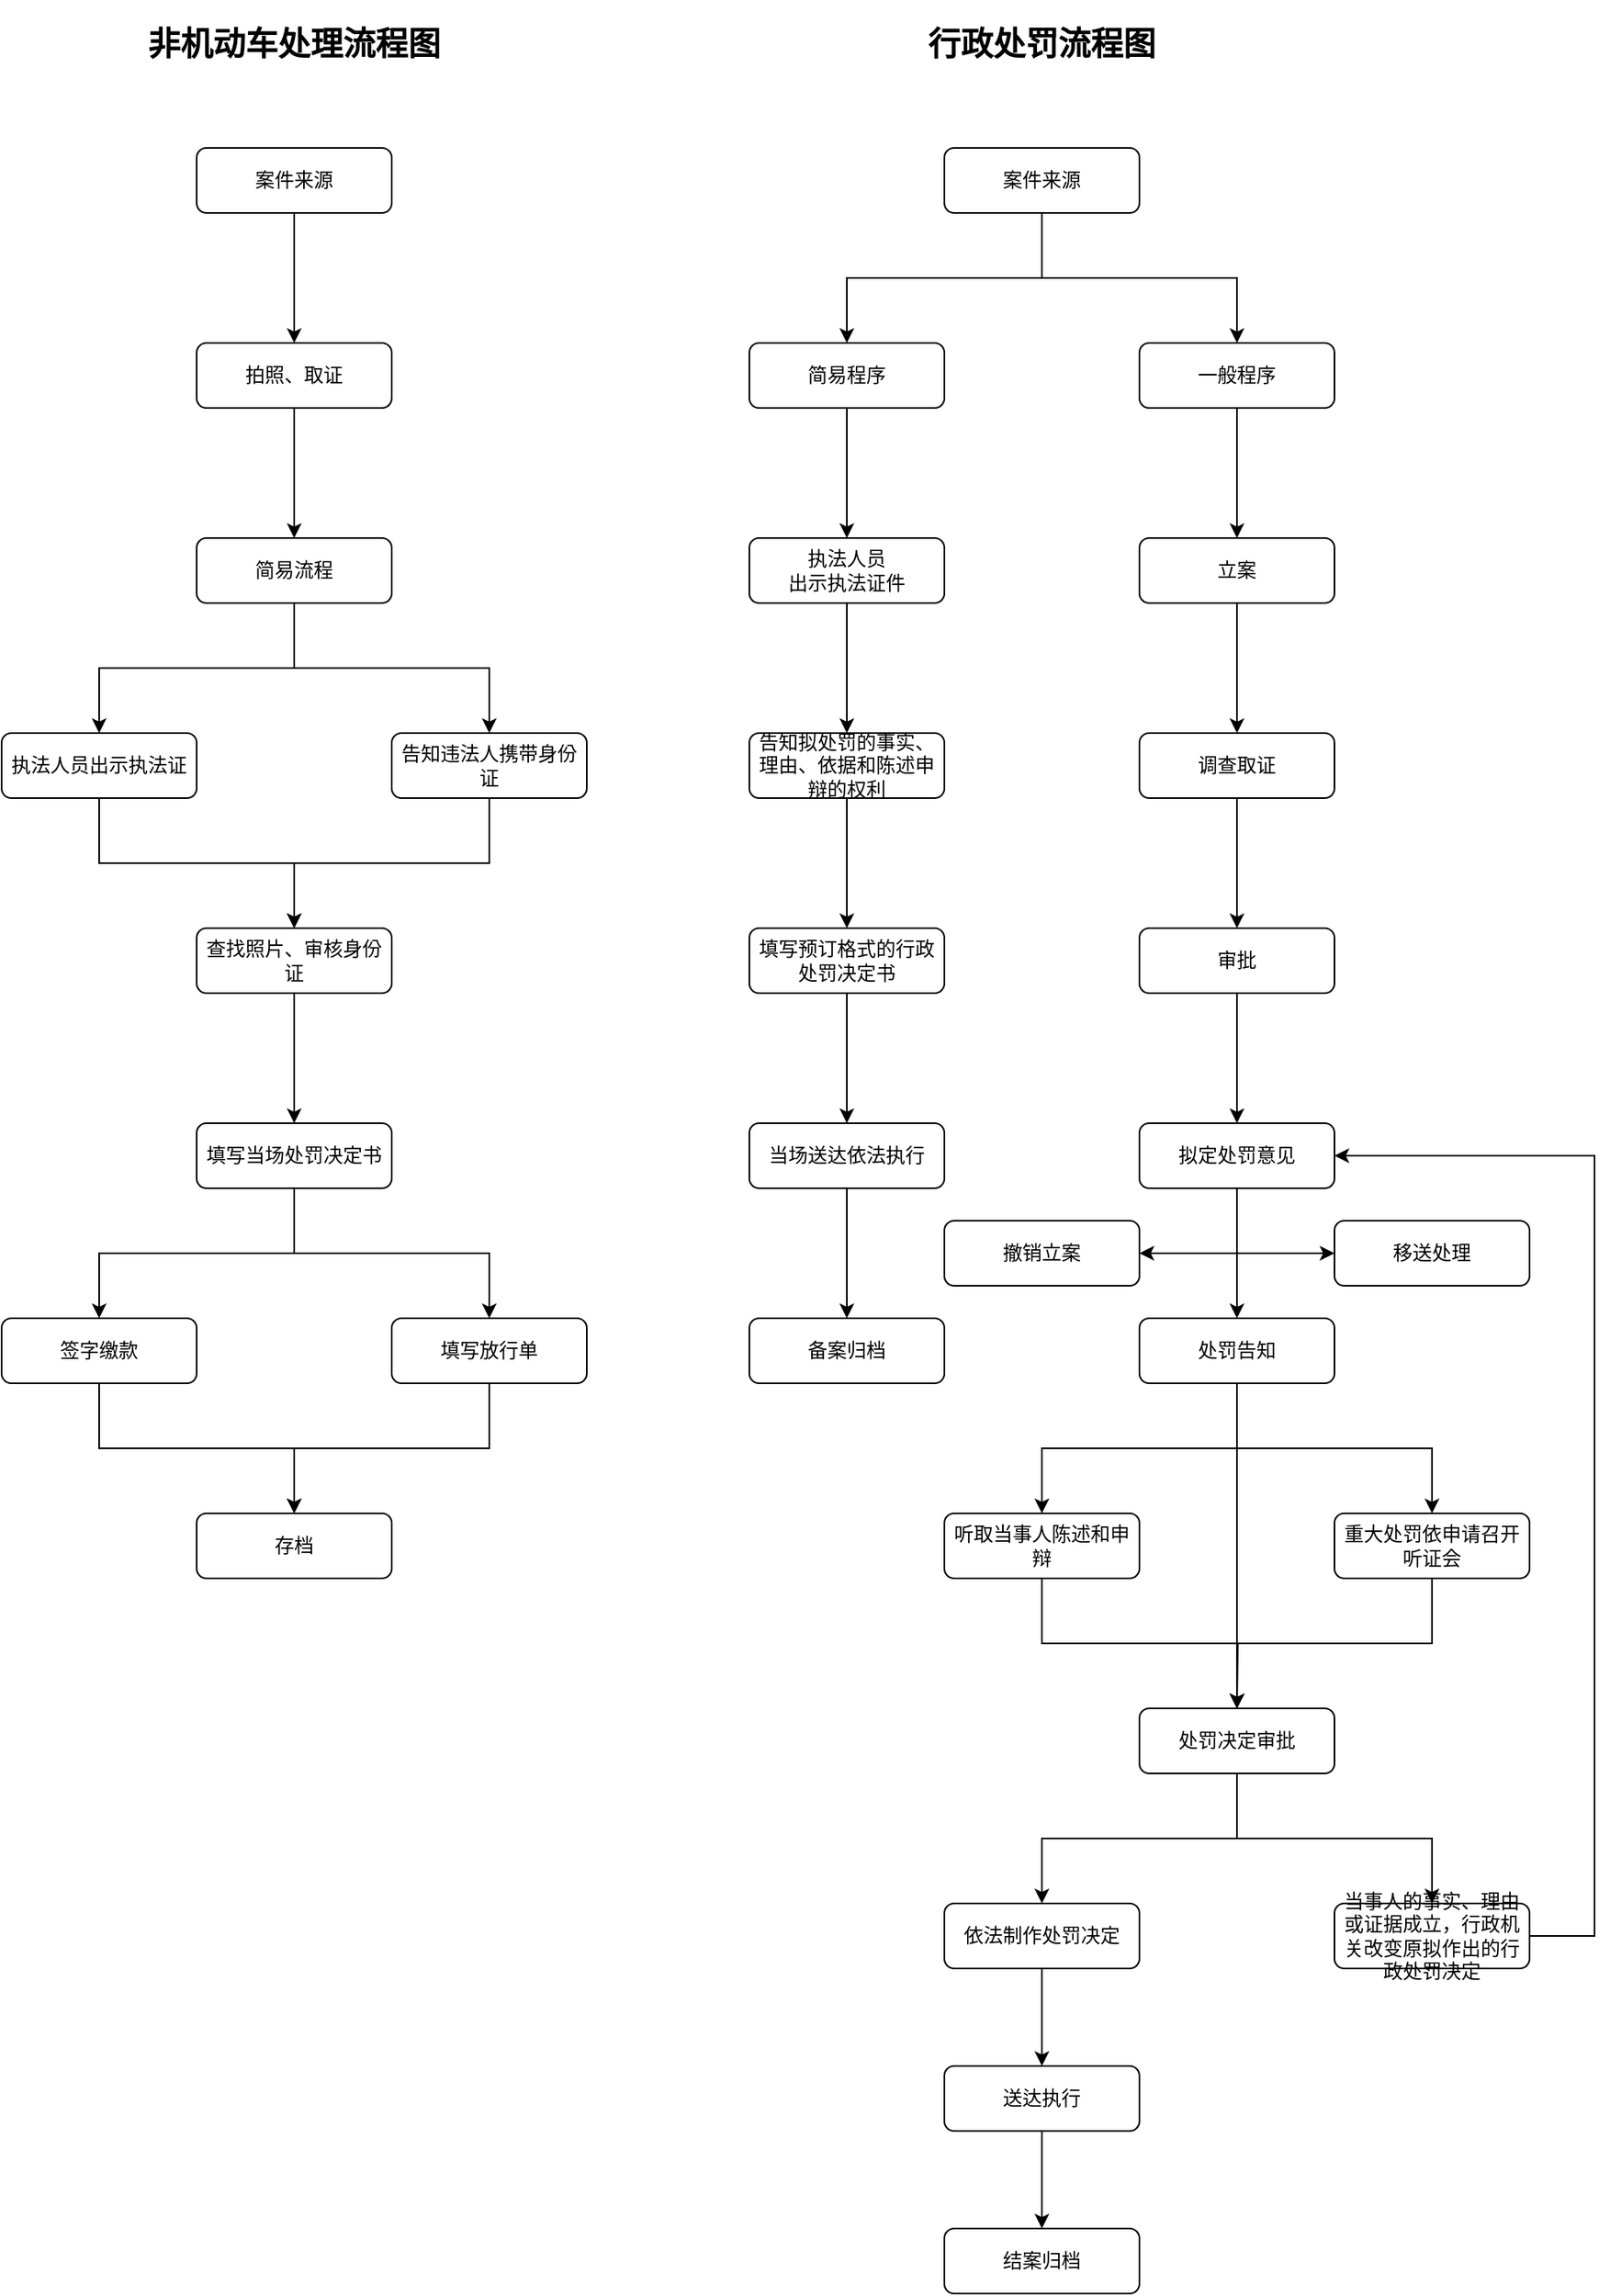 <mxfile version="20.0.1" type="github">
  <diagram id="C5RBs43oDa-KdzZeNtuy" name="Page-1">
    <mxGraphModel dx="1422" dy="762" grid="1" gridSize="10" guides="1" tooltips="1" connect="1" arrows="1" fold="1" page="1" pageScale="1" pageWidth="827" pageHeight="1169" math="0" shadow="0">
      <root>
        <mxCell id="WIyWlLk6GJQsqaUBKTNV-0" />
        <mxCell id="WIyWlLk6GJQsqaUBKTNV-1" parent="WIyWlLk6GJQsqaUBKTNV-0" />
        <mxCell id="Cn3ge6LVzbtPTEH3k1_--30" value="" style="edgeStyle=orthogonalEdgeStyle;rounded=0;orthogonalLoop=1;jettySize=auto;html=1;fontSize=20;" edge="1" parent="WIyWlLk6GJQsqaUBKTNV-1" source="WIyWlLk6GJQsqaUBKTNV-3" target="Cn3ge6LVzbtPTEH3k1_--29">
          <mxGeometry relative="1" as="geometry" />
        </mxCell>
        <mxCell id="Cn3ge6LVzbtPTEH3k1_--34" value="" style="edgeStyle=orthogonalEdgeStyle;rounded=0;orthogonalLoop=1;jettySize=auto;html=1;fontSize=20;" edge="1" parent="WIyWlLk6GJQsqaUBKTNV-1" source="WIyWlLk6GJQsqaUBKTNV-3" target="Cn3ge6LVzbtPTEH3k1_--33">
          <mxGeometry relative="1" as="geometry" />
        </mxCell>
        <mxCell id="WIyWlLk6GJQsqaUBKTNV-3" value="案件来源" style="rounded=1;whiteSpace=wrap;html=1;fontSize=12;glass=0;strokeWidth=1;shadow=0;" parent="WIyWlLk6GJQsqaUBKTNV-1" vertex="1">
          <mxGeometry x="580" y="110" width="120" height="40" as="geometry" />
        </mxCell>
        <mxCell id="Cn3ge6LVzbtPTEH3k1_--25" value="" style="group" vertex="1" connectable="0" parent="WIyWlLk6GJQsqaUBKTNV-1">
          <mxGeometry y="110" width="360" height="880" as="geometry" />
        </mxCell>
        <mxCell id="Cn3ge6LVzbtPTEH3k1_--0" value="案件来源" style="rounded=1;whiteSpace=wrap;html=1;fontSize=12;glass=0;strokeWidth=1;shadow=0;" vertex="1" parent="Cn3ge6LVzbtPTEH3k1_--25">
          <mxGeometry x="120" width="120" height="40" as="geometry" />
        </mxCell>
        <mxCell id="Cn3ge6LVzbtPTEH3k1_--5" value="拍照、取证" style="rounded=1;whiteSpace=wrap;html=1;fontSize=12;glass=0;strokeWidth=1;shadow=0;" vertex="1" parent="Cn3ge6LVzbtPTEH3k1_--25">
          <mxGeometry x="120" y="120" width="120" height="40" as="geometry" />
        </mxCell>
        <mxCell id="Cn3ge6LVzbtPTEH3k1_--6" value="" style="edgeStyle=orthogonalEdgeStyle;rounded=0;orthogonalLoop=1;jettySize=auto;html=1;" edge="1" parent="Cn3ge6LVzbtPTEH3k1_--25" source="Cn3ge6LVzbtPTEH3k1_--0" target="Cn3ge6LVzbtPTEH3k1_--5">
          <mxGeometry relative="1" as="geometry" />
        </mxCell>
        <mxCell id="Cn3ge6LVzbtPTEH3k1_--7" value="简易流程" style="rounded=1;whiteSpace=wrap;html=1;fontSize=12;glass=0;strokeWidth=1;shadow=0;" vertex="1" parent="Cn3ge6LVzbtPTEH3k1_--25">
          <mxGeometry x="120" y="240" width="120" height="40" as="geometry" />
        </mxCell>
        <mxCell id="Cn3ge6LVzbtPTEH3k1_--8" value="" style="edgeStyle=orthogonalEdgeStyle;rounded=0;orthogonalLoop=1;jettySize=auto;html=1;" edge="1" parent="Cn3ge6LVzbtPTEH3k1_--25" source="Cn3ge6LVzbtPTEH3k1_--5" target="Cn3ge6LVzbtPTEH3k1_--7">
          <mxGeometry relative="1" as="geometry" />
        </mxCell>
        <mxCell id="Cn3ge6LVzbtPTEH3k1_--9" value="执法人员出示执法证" style="rounded=1;whiteSpace=wrap;html=1;fontSize=12;glass=0;strokeWidth=1;shadow=0;" vertex="1" parent="Cn3ge6LVzbtPTEH3k1_--25">
          <mxGeometry y="360" width="120" height="40" as="geometry" />
        </mxCell>
        <mxCell id="Cn3ge6LVzbtPTEH3k1_--10" value="" style="edgeStyle=orthogonalEdgeStyle;rounded=0;orthogonalLoop=1;jettySize=auto;html=1;" edge="1" parent="Cn3ge6LVzbtPTEH3k1_--25" source="Cn3ge6LVzbtPTEH3k1_--7" target="Cn3ge6LVzbtPTEH3k1_--9">
          <mxGeometry relative="1" as="geometry" />
        </mxCell>
        <mxCell id="Cn3ge6LVzbtPTEH3k1_--11" value="查找照片、审核身份证" style="rounded=1;whiteSpace=wrap;html=1;fontSize=12;glass=0;strokeWidth=1;shadow=0;" vertex="1" parent="Cn3ge6LVzbtPTEH3k1_--25">
          <mxGeometry x="120" y="480" width="120" height="40" as="geometry" />
        </mxCell>
        <mxCell id="Cn3ge6LVzbtPTEH3k1_--12" value="" style="edgeStyle=orthogonalEdgeStyle;rounded=0;orthogonalLoop=1;jettySize=auto;html=1;" edge="1" parent="Cn3ge6LVzbtPTEH3k1_--25" source="Cn3ge6LVzbtPTEH3k1_--9" target="Cn3ge6LVzbtPTEH3k1_--11">
          <mxGeometry relative="1" as="geometry" />
        </mxCell>
        <mxCell id="Cn3ge6LVzbtPTEH3k1_--15" style="edgeStyle=orthogonalEdgeStyle;rounded=0;orthogonalLoop=1;jettySize=auto;html=1;entryX=0.5;entryY=0;entryDx=0;entryDy=0;" edge="1" parent="Cn3ge6LVzbtPTEH3k1_--25" source="Cn3ge6LVzbtPTEH3k1_--13" target="Cn3ge6LVzbtPTEH3k1_--11">
          <mxGeometry relative="1" as="geometry" />
        </mxCell>
        <mxCell id="Cn3ge6LVzbtPTEH3k1_--13" value="告知违法人携带身份证" style="rounded=1;whiteSpace=wrap;html=1;fontSize=12;glass=0;strokeWidth=1;shadow=0;" vertex="1" parent="Cn3ge6LVzbtPTEH3k1_--25">
          <mxGeometry x="240" y="360" width="120" height="40" as="geometry" />
        </mxCell>
        <mxCell id="Cn3ge6LVzbtPTEH3k1_--14" value="" style="edgeStyle=orthogonalEdgeStyle;rounded=0;orthogonalLoop=1;jettySize=auto;html=1;" edge="1" parent="Cn3ge6LVzbtPTEH3k1_--25" source="Cn3ge6LVzbtPTEH3k1_--7" target="Cn3ge6LVzbtPTEH3k1_--13">
          <mxGeometry relative="1" as="geometry" />
        </mxCell>
        <mxCell id="Cn3ge6LVzbtPTEH3k1_--16" value="填写当场处罚决定书" style="rounded=1;whiteSpace=wrap;html=1;fontSize=12;glass=0;strokeWidth=1;shadow=0;" vertex="1" parent="Cn3ge6LVzbtPTEH3k1_--25">
          <mxGeometry x="120" y="600" width="120" height="40" as="geometry" />
        </mxCell>
        <mxCell id="Cn3ge6LVzbtPTEH3k1_--17" value="" style="edgeStyle=orthogonalEdgeStyle;rounded=0;orthogonalLoop=1;jettySize=auto;html=1;" edge="1" parent="Cn3ge6LVzbtPTEH3k1_--25" source="Cn3ge6LVzbtPTEH3k1_--11" target="Cn3ge6LVzbtPTEH3k1_--16">
          <mxGeometry relative="1" as="geometry" />
        </mxCell>
        <mxCell id="Cn3ge6LVzbtPTEH3k1_--18" value="签字缴款" style="rounded=1;whiteSpace=wrap;html=1;fontSize=12;glass=0;strokeWidth=1;shadow=0;" vertex="1" parent="Cn3ge6LVzbtPTEH3k1_--25">
          <mxGeometry y="720" width="120" height="40" as="geometry" />
        </mxCell>
        <mxCell id="Cn3ge6LVzbtPTEH3k1_--19" value="" style="edgeStyle=orthogonalEdgeStyle;rounded=0;orthogonalLoop=1;jettySize=auto;html=1;" edge="1" parent="Cn3ge6LVzbtPTEH3k1_--25" source="Cn3ge6LVzbtPTEH3k1_--16" target="Cn3ge6LVzbtPTEH3k1_--18">
          <mxGeometry relative="1" as="geometry" />
        </mxCell>
        <mxCell id="Cn3ge6LVzbtPTEH3k1_--20" value="填写放行单" style="rounded=1;whiteSpace=wrap;html=1;fontSize=12;glass=0;strokeWidth=1;shadow=0;" vertex="1" parent="Cn3ge6LVzbtPTEH3k1_--25">
          <mxGeometry x="240" y="720" width="120" height="40" as="geometry" />
        </mxCell>
        <mxCell id="Cn3ge6LVzbtPTEH3k1_--21" value="" style="edgeStyle=orthogonalEdgeStyle;rounded=0;orthogonalLoop=1;jettySize=auto;html=1;" edge="1" parent="Cn3ge6LVzbtPTEH3k1_--25" source="Cn3ge6LVzbtPTEH3k1_--16" target="Cn3ge6LVzbtPTEH3k1_--20">
          <mxGeometry relative="1" as="geometry" />
        </mxCell>
        <mxCell id="Cn3ge6LVzbtPTEH3k1_--22" value="存档" style="rounded=1;whiteSpace=wrap;html=1;fontSize=12;glass=0;strokeWidth=1;shadow=0;" vertex="1" parent="Cn3ge6LVzbtPTEH3k1_--25">
          <mxGeometry x="120" y="840" width="120" height="40" as="geometry" />
        </mxCell>
        <mxCell id="Cn3ge6LVzbtPTEH3k1_--23" value="" style="edgeStyle=orthogonalEdgeStyle;rounded=0;orthogonalLoop=1;jettySize=auto;html=1;" edge="1" parent="Cn3ge6LVzbtPTEH3k1_--25" source="Cn3ge6LVzbtPTEH3k1_--18" target="Cn3ge6LVzbtPTEH3k1_--22">
          <mxGeometry relative="1" as="geometry" />
        </mxCell>
        <mxCell id="Cn3ge6LVzbtPTEH3k1_--24" style="edgeStyle=orthogonalEdgeStyle;rounded=0;orthogonalLoop=1;jettySize=auto;html=1;entryX=0.5;entryY=0;entryDx=0;entryDy=0;" edge="1" parent="Cn3ge6LVzbtPTEH3k1_--25" source="Cn3ge6LVzbtPTEH3k1_--20" target="Cn3ge6LVzbtPTEH3k1_--22">
          <mxGeometry relative="1" as="geometry" />
        </mxCell>
        <mxCell id="Cn3ge6LVzbtPTEH3k1_--28" value="&lt;h1 style=&quot;text-align: left; font-size: 20px;&quot;&gt;非机动车处理流程图&lt;/h1&gt;" style="text;html=1;strokeColor=none;fillColor=none;align=center;verticalAlign=middle;whiteSpace=wrap;rounded=0;fontSize=20;" vertex="1" parent="WIyWlLk6GJQsqaUBKTNV-1">
          <mxGeometry x="55" y="30" width="250" height="30" as="geometry" />
        </mxCell>
        <mxCell id="Cn3ge6LVzbtPTEH3k1_--32" value="" style="edgeStyle=orthogonalEdgeStyle;rounded=0;orthogonalLoop=1;jettySize=auto;html=1;fontSize=20;" edge="1" parent="WIyWlLk6GJQsqaUBKTNV-1" source="Cn3ge6LVzbtPTEH3k1_--29" target="Cn3ge6LVzbtPTEH3k1_--31">
          <mxGeometry relative="1" as="geometry" />
        </mxCell>
        <mxCell id="Cn3ge6LVzbtPTEH3k1_--29" value="简易程序" style="rounded=1;whiteSpace=wrap;html=1;fontSize=12;glass=0;strokeWidth=1;shadow=0;" vertex="1" parent="WIyWlLk6GJQsqaUBKTNV-1">
          <mxGeometry x="460" y="230" width="120" height="40" as="geometry" />
        </mxCell>
        <mxCell id="Cn3ge6LVzbtPTEH3k1_--69" value="" style="edgeStyle=orthogonalEdgeStyle;rounded=0;orthogonalLoop=1;jettySize=auto;html=1;fontSize=20;" edge="1" parent="WIyWlLk6GJQsqaUBKTNV-1" source="Cn3ge6LVzbtPTEH3k1_--31" target="Cn3ge6LVzbtPTEH3k1_--68">
          <mxGeometry relative="1" as="geometry" />
        </mxCell>
        <mxCell id="Cn3ge6LVzbtPTEH3k1_--31" value="执法人员&lt;br&gt;出示执法证件" style="rounded=1;whiteSpace=wrap;html=1;fontSize=12;glass=0;strokeWidth=1;shadow=0;" vertex="1" parent="WIyWlLk6GJQsqaUBKTNV-1">
          <mxGeometry x="460" y="350" width="120" height="40" as="geometry" />
        </mxCell>
        <mxCell id="Cn3ge6LVzbtPTEH3k1_--36" value="" style="edgeStyle=orthogonalEdgeStyle;rounded=0;orthogonalLoop=1;jettySize=auto;html=1;fontSize=20;" edge="1" parent="WIyWlLk6GJQsqaUBKTNV-1" source="Cn3ge6LVzbtPTEH3k1_--33" target="Cn3ge6LVzbtPTEH3k1_--35">
          <mxGeometry relative="1" as="geometry" />
        </mxCell>
        <mxCell id="Cn3ge6LVzbtPTEH3k1_--33" value="一般程序" style="rounded=1;whiteSpace=wrap;html=1;fontSize=12;glass=0;strokeWidth=1;shadow=0;" vertex="1" parent="WIyWlLk6GJQsqaUBKTNV-1">
          <mxGeometry x="700" y="230" width="120" height="40" as="geometry" />
        </mxCell>
        <mxCell id="Cn3ge6LVzbtPTEH3k1_--38" value="" style="edgeStyle=orthogonalEdgeStyle;rounded=0;orthogonalLoop=1;jettySize=auto;html=1;fontSize=20;" edge="1" parent="WIyWlLk6GJQsqaUBKTNV-1" source="Cn3ge6LVzbtPTEH3k1_--35" target="Cn3ge6LVzbtPTEH3k1_--37">
          <mxGeometry relative="1" as="geometry" />
        </mxCell>
        <mxCell id="Cn3ge6LVzbtPTEH3k1_--35" value="立案" style="rounded=1;whiteSpace=wrap;html=1;fontSize=12;glass=0;strokeWidth=1;shadow=0;" vertex="1" parent="WIyWlLk6GJQsqaUBKTNV-1">
          <mxGeometry x="700" y="350" width="120" height="40" as="geometry" />
        </mxCell>
        <mxCell id="Cn3ge6LVzbtPTEH3k1_--40" value="" style="edgeStyle=orthogonalEdgeStyle;rounded=0;orthogonalLoop=1;jettySize=auto;html=1;fontSize=20;" edge="1" parent="WIyWlLk6GJQsqaUBKTNV-1" source="Cn3ge6LVzbtPTEH3k1_--37" target="Cn3ge6LVzbtPTEH3k1_--39">
          <mxGeometry relative="1" as="geometry" />
        </mxCell>
        <mxCell id="Cn3ge6LVzbtPTEH3k1_--37" value="调查取证" style="rounded=1;whiteSpace=wrap;html=1;fontSize=12;glass=0;strokeWidth=1;shadow=0;" vertex="1" parent="WIyWlLk6GJQsqaUBKTNV-1">
          <mxGeometry x="700" y="470" width="120" height="40" as="geometry" />
        </mxCell>
        <mxCell id="Cn3ge6LVzbtPTEH3k1_--42" value="" style="edgeStyle=orthogonalEdgeStyle;rounded=0;orthogonalLoop=1;jettySize=auto;html=1;fontSize=20;" edge="1" parent="WIyWlLk6GJQsqaUBKTNV-1" source="Cn3ge6LVzbtPTEH3k1_--39" target="Cn3ge6LVzbtPTEH3k1_--41">
          <mxGeometry relative="1" as="geometry" />
        </mxCell>
        <mxCell id="Cn3ge6LVzbtPTEH3k1_--39" value="审批" style="rounded=1;whiteSpace=wrap;html=1;fontSize=12;glass=0;strokeWidth=1;shadow=0;" vertex="1" parent="WIyWlLk6GJQsqaUBKTNV-1">
          <mxGeometry x="700" y="590" width="120" height="40" as="geometry" />
        </mxCell>
        <mxCell id="Cn3ge6LVzbtPTEH3k1_--44" value="" style="edgeStyle=orthogonalEdgeStyle;rounded=0;orthogonalLoop=1;jettySize=auto;html=1;fontSize=20;" edge="1" parent="WIyWlLk6GJQsqaUBKTNV-1" source="Cn3ge6LVzbtPTEH3k1_--41" target="Cn3ge6LVzbtPTEH3k1_--43">
          <mxGeometry relative="1" as="geometry" />
        </mxCell>
        <mxCell id="Cn3ge6LVzbtPTEH3k1_--48" value="" style="edgeStyle=orthogonalEdgeStyle;rounded=0;orthogonalLoop=1;jettySize=auto;html=1;fontSize=20;" edge="1" parent="WIyWlLk6GJQsqaUBKTNV-1" source="Cn3ge6LVzbtPTEH3k1_--41" target="Cn3ge6LVzbtPTEH3k1_--47">
          <mxGeometry relative="1" as="geometry">
            <Array as="points">
              <mxPoint x="760" y="790" />
            </Array>
          </mxGeometry>
        </mxCell>
        <mxCell id="Cn3ge6LVzbtPTEH3k1_--81" style="edgeStyle=orthogonalEdgeStyle;rounded=0;orthogonalLoop=1;jettySize=auto;html=1;exitX=0.5;exitY=1;exitDx=0;exitDy=0;entryX=1;entryY=0.5;entryDx=0;entryDy=0;fontSize=20;" edge="1" parent="WIyWlLk6GJQsqaUBKTNV-1" source="Cn3ge6LVzbtPTEH3k1_--41" target="Cn3ge6LVzbtPTEH3k1_--45">
          <mxGeometry relative="1" as="geometry" />
        </mxCell>
        <mxCell id="Cn3ge6LVzbtPTEH3k1_--41" value="拟定处罚意见" style="rounded=1;whiteSpace=wrap;html=1;fontSize=12;glass=0;strokeWidth=1;shadow=0;" vertex="1" parent="WIyWlLk6GJQsqaUBKTNV-1">
          <mxGeometry x="700" y="710" width="120" height="40" as="geometry" />
        </mxCell>
        <mxCell id="Cn3ge6LVzbtPTEH3k1_--50" value="" style="edgeStyle=orthogonalEdgeStyle;rounded=0;orthogonalLoop=1;jettySize=auto;html=1;fontSize=20;entryX=0.5;entryY=0;entryDx=0;entryDy=0;" edge="1" parent="WIyWlLk6GJQsqaUBKTNV-1" source="Cn3ge6LVzbtPTEH3k1_--43" target="Cn3ge6LVzbtPTEH3k1_--55">
          <mxGeometry relative="1" as="geometry">
            <mxPoint x="760" y="950" as="targetPoint" />
          </mxGeometry>
        </mxCell>
        <mxCell id="Cn3ge6LVzbtPTEH3k1_--52" value="" style="edgeStyle=orthogonalEdgeStyle;rounded=0;orthogonalLoop=1;jettySize=auto;html=1;fontSize=20;" edge="1" parent="WIyWlLk6GJQsqaUBKTNV-1" source="Cn3ge6LVzbtPTEH3k1_--43" target="Cn3ge6LVzbtPTEH3k1_--51">
          <mxGeometry relative="1" as="geometry" />
        </mxCell>
        <mxCell id="Cn3ge6LVzbtPTEH3k1_--54" value="" style="edgeStyle=orthogonalEdgeStyle;rounded=0;orthogonalLoop=1;jettySize=auto;html=1;fontSize=20;" edge="1" parent="WIyWlLk6GJQsqaUBKTNV-1" source="Cn3ge6LVzbtPTEH3k1_--43" target="Cn3ge6LVzbtPTEH3k1_--53">
          <mxGeometry relative="1" as="geometry" />
        </mxCell>
        <mxCell id="Cn3ge6LVzbtPTEH3k1_--43" value="处罚告知" style="rounded=1;whiteSpace=wrap;html=1;fontSize=12;glass=0;strokeWidth=1;shadow=0;" vertex="1" parent="WIyWlLk6GJQsqaUBKTNV-1">
          <mxGeometry x="700" y="830" width="120" height="40" as="geometry" />
        </mxCell>
        <mxCell id="Cn3ge6LVzbtPTEH3k1_--45" value="撤销立案" style="rounded=1;whiteSpace=wrap;html=1;fontSize=12;glass=0;strokeWidth=1;shadow=0;" vertex="1" parent="WIyWlLk6GJQsqaUBKTNV-1">
          <mxGeometry x="580" y="770" width="120" height="40" as="geometry" />
        </mxCell>
        <mxCell id="Cn3ge6LVzbtPTEH3k1_--47" value="移送处理" style="rounded=1;whiteSpace=wrap;html=1;fontSize=12;glass=0;strokeWidth=1;shadow=0;" vertex="1" parent="WIyWlLk6GJQsqaUBKTNV-1">
          <mxGeometry x="820" y="770" width="120" height="40" as="geometry" />
        </mxCell>
        <mxCell id="Cn3ge6LVzbtPTEH3k1_--60" style="edgeStyle=orthogonalEdgeStyle;rounded=0;orthogonalLoop=1;jettySize=auto;html=1;exitX=0.5;exitY=1;exitDx=0;exitDy=0;entryX=0.5;entryY=0;entryDx=0;entryDy=0;fontSize=20;" edge="1" parent="WIyWlLk6GJQsqaUBKTNV-1" source="Cn3ge6LVzbtPTEH3k1_--51" target="Cn3ge6LVzbtPTEH3k1_--55">
          <mxGeometry relative="1" as="geometry" />
        </mxCell>
        <mxCell id="Cn3ge6LVzbtPTEH3k1_--51" value="听取当事人陈述和申辩" style="rounded=1;whiteSpace=wrap;html=1;fontSize=12;glass=0;strokeWidth=1;shadow=0;" vertex="1" parent="WIyWlLk6GJQsqaUBKTNV-1">
          <mxGeometry x="580" y="950" width="120" height="40" as="geometry" />
        </mxCell>
        <mxCell id="Cn3ge6LVzbtPTEH3k1_--61" style="edgeStyle=orthogonalEdgeStyle;rounded=0;orthogonalLoop=1;jettySize=auto;html=1;fontSize=20;exitX=0.5;exitY=1;exitDx=0;exitDy=0;" edge="1" parent="WIyWlLk6GJQsqaUBKTNV-1" source="Cn3ge6LVzbtPTEH3k1_--53">
          <mxGeometry relative="1" as="geometry">
            <mxPoint x="760" y="1070" as="targetPoint" />
          </mxGeometry>
        </mxCell>
        <mxCell id="Cn3ge6LVzbtPTEH3k1_--53" value="重大处罚依申请召开听证会" style="rounded=1;whiteSpace=wrap;html=1;fontSize=12;glass=0;strokeWidth=1;shadow=0;" vertex="1" parent="WIyWlLk6GJQsqaUBKTNV-1">
          <mxGeometry x="820" y="950" width="120" height="40" as="geometry" />
        </mxCell>
        <mxCell id="Cn3ge6LVzbtPTEH3k1_--58" value="" style="edgeStyle=orthogonalEdgeStyle;rounded=0;orthogonalLoop=1;jettySize=auto;html=1;fontSize=20;" edge="1" parent="WIyWlLk6GJQsqaUBKTNV-1" source="Cn3ge6LVzbtPTEH3k1_--55" target="Cn3ge6LVzbtPTEH3k1_--57">
          <mxGeometry relative="1" as="geometry" />
        </mxCell>
        <mxCell id="Cn3ge6LVzbtPTEH3k1_--78" value="" style="edgeStyle=orthogonalEdgeStyle;rounded=0;orthogonalLoop=1;jettySize=auto;html=1;fontSize=20;" edge="1" parent="WIyWlLk6GJQsqaUBKTNV-1" source="Cn3ge6LVzbtPTEH3k1_--55" target="Cn3ge6LVzbtPTEH3k1_--77">
          <mxGeometry relative="1" as="geometry" />
        </mxCell>
        <mxCell id="Cn3ge6LVzbtPTEH3k1_--55" value="处罚决定审批" style="rounded=1;whiteSpace=wrap;html=1;fontSize=12;glass=0;strokeWidth=1;shadow=0;" vertex="1" parent="WIyWlLk6GJQsqaUBKTNV-1">
          <mxGeometry x="700" y="1070" width="120" height="40" as="geometry" />
        </mxCell>
        <mxCell id="Cn3ge6LVzbtPTEH3k1_--64" value="" style="edgeStyle=orthogonalEdgeStyle;rounded=0;orthogonalLoop=1;jettySize=auto;html=1;fontSize=20;" edge="1" parent="WIyWlLk6GJQsqaUBKTNV-1" source="Cn3ge6LVzbtPTEH3k1_--57" target="Cn3ge6LVzbtPTEH3k1_--63">
          <mxGeometry relative="1" as="geometry" />
        </mxCell>
        <mxCell id="Cn3ge6LVzbtPTEH3k1_--57" value="依法制作处罚决定" style="rounded=1;whiteSpace=wrap;html=1;fontSize=12;glass=0;strokeWidth=1;shadow=0;" vertex="1" parent="WIyWlLk6GJQsqaUBKTNV-1">
          <mxGeometry x="580" y="1190" width="120" height="40" as="geometry" />
        </mxCell>
        <mxCell id="Cn3ge6LVzbtPTEH3k1_--66" value="" style="edgeStyle=orthogonalEdgeStyle;rounded=0;orthogonalLoop=1;jettySize=auto;html=1;fontSize=20;" edge="1" parent="WIyWlLk6GJQsqaUBKTNV-1" source="Cn3ge6LVzbtPTEH3k1_--63" target="Cn3ge6LVzbtPTEH3k1_--65">
          <mxGeometry relative="1" as="geometry" />
        </mxCell>
        <mxCell id="Cn3ge6LVzbtPTEH3k1_--63" value="送达执行" style="rounded=1;whiteSpace=wrap;html=1;fontSize=12;glass=0;strokeWidth=1;shadow=0;" vertex="1" parent="WIyWlLk6GJQsqaUBKTNV-1">
          <mxGeometry x="580" y="1290" width="120" height="40" as="geometry" />
        </mxCell>
        <mxCell id="Cn3ge6LVzbtPTEH3k1_--65" value="结案归档" style="rounded=1;whiteSpace=wrap;html=1;fontSize=12;glass=0;strokeWidth=1;shadow=0;" vertex="1" parent="WIyWlLk6GJQsqaUBKTNV-1">
          <mxGeometry x="580" y="1390" width="120" height="40" as="geometry" />
        </mxCell>
        <mxCell id="Cn3ge6LVzbtPTEH3k1_--71" value="" style="edgeStyle=orthogonalEdgeStyle;rounded=0;orthogonalLoop=1;jettySize=auto;html=1;fontSize=20;" edge="1" parent="WIyWlLk6GJQsqaUBKTNV-1" source="Cn3ge6LVzbtPTEH3k1_--68" target="Cn3ge6LVzbtPTEH3k1_--70">
          <mxGeometry relative="1" as="geometry" />
        </mxCell>
        <mxCell id="Cn3ge6LVzbtPTEH3k1_--68" value="告知拟处罚的事实、理由、依据和陈述申辩的权利" style="rounded=1;whiteSpace=wrap;html=1;fontSize=12;glass=0;strokeWidth=1;shadow=0;" vertex="1" parent="WIyWlLk6GJQsqaUBKTNV-1">
          <mxGeometry x="460" y="470" width="120" height="40" as="geometry" />
        </mxCell>
        <mxCell id="Cn3ge6LVzbtPTEH3k1_--73" value="" style="edgeStyle=orthogonalEdgeStyle;rounded=0;orthogonalLoop=1;jettySize=auto;html=1;fontSize=20;" edge="1" parent="WIyWlLk6GJQsqaUBKTNV-1" source="Cn3ge6LVzbtPTEH3k1_--70" target="Cn3ge6LVzbtPTEH3k1_--72">
          <mxGeometry relative="1" as="geometry" />
        </mxCell>
        <mxCell id="Cn3ge6LVzbtPTEH3k1_--70" value="填写预订格式的行政处罚决定书" style="rounded=1;whiteSpace=wrap;html=1;fontSize=12;glass=0;strokeWidth=1;shadow=0;" vertex="1" parent="WIyWlLk6GJQsqaUBKTNV-1">
          <mxGeometry x="460" y="590" width="120" height="40" as="geometry" />
        </mxCell>
        <mxCell id="Cn3ge6LVzbtPTEH3k1_--75" value="" style="edgeStyle=orthogonalEdgeStyle;rounded=0;orthogonalLoop=1;jettySize=auto;html=1;fontSize=20;" edge="1" parent="WIyWlLk6GJQsqaUBKTNV-1" source="Cn3ge6LVzbtPTEH3k1_--72" target="Cn3ge6LVzbtPTEH3k1_--74">
          <mxGeometry relative="1" as="geometry" />
        </mxCell>
        <mxCell id="Cn3ge6LVzbtPTEH3k1_--72" value="当场送达依法执行" style="rounded=1;whiteSpace=wrap;html=1;fontSize=12;glass=0;strokeWidth=1;shadow=0;" vertex="1" parent="WIyWlLk6GJQsqaUBKTNV-1">
          <mxGeometry x="460" y="710" width="120" height="40" as="geometry" />
        </mxCell>
        <mxCell id="Cn3ge6LVzbtPTEH3k1_--74" value="备案归档" style="rounded=1;whiteSpace=wrap;html=1;fontSize=12;glass=0;strokeWidth=1;shadow=0;" vertex="1" parent="WIyWlLk6GJQsqaUBKTNV-1">
          <mxGeometry x="460" y="830" width="120" height="40" as="geometry" />
        </mxCell>
        <mxCell id="Cn3ge6LVzbtPTEH3k1_--80" style="edgeStyle=orthogonalEdgeStyle;rounded=0;orthogonalLoop=1;jettySize=auto;html=1;entryX=1;entryY=0.5;entryDx=0;entryDy=0;fontSize=20;" edge="1" parent="WIyWlLk6GJQsqaUBKTNV-1" source="Cn3ge6LVzbtPTEH3k1_--77" target="Cn3ge6LVzbtPTEH3k1_--41">
          <mxGeometry relative="1" as="geometry">
            <Array as="points">
              <mxPoint x="980" y="1210" />
              <mxPoint x="980" y="730" />
            </Array>
          </mxGeometry>
        </mxCell>
        <mxCell id="Cn3ge6LVzbtPTEH3k1_--77" value="当事人的事实、理由或证据成立，行政机关改变原拟作出的行政处罚决定" style="rounded=1;whiteSpace=wrap;html=1;fontSize=12;glass=0;strokeWidth=1;shadow=0;" vertex="1" parent="WIyWlLk6GJQsqaUBKTNV-1">
          <mxGeometry x="820" y="1190" width="120" height="40" as="geometry" />
        </mxCell>
        <mxCell id="Cn3ge6LVzbtPTEH3k1_--82" value="&lt;h1 style=&quot;text-align: left; font-size: 20px;&quot;&gt;行政处罚流程图&lt;/h1&gt;" style="text;html=1;strokeColor=none;fillColor=none;align=center;verticalAlign=middle;whiteSpace=wrap;rounded=0;fontSize=20;" vertex="1" parent="WIyWlLk6GJQsqaUBKTNV-1">
          <mxGeometry x="515" y="30" width="250" height="30" as="geometry" />
        </mxCell>
      </root>
    </mxGraphModel>
  </diagram>
</mxfile>
